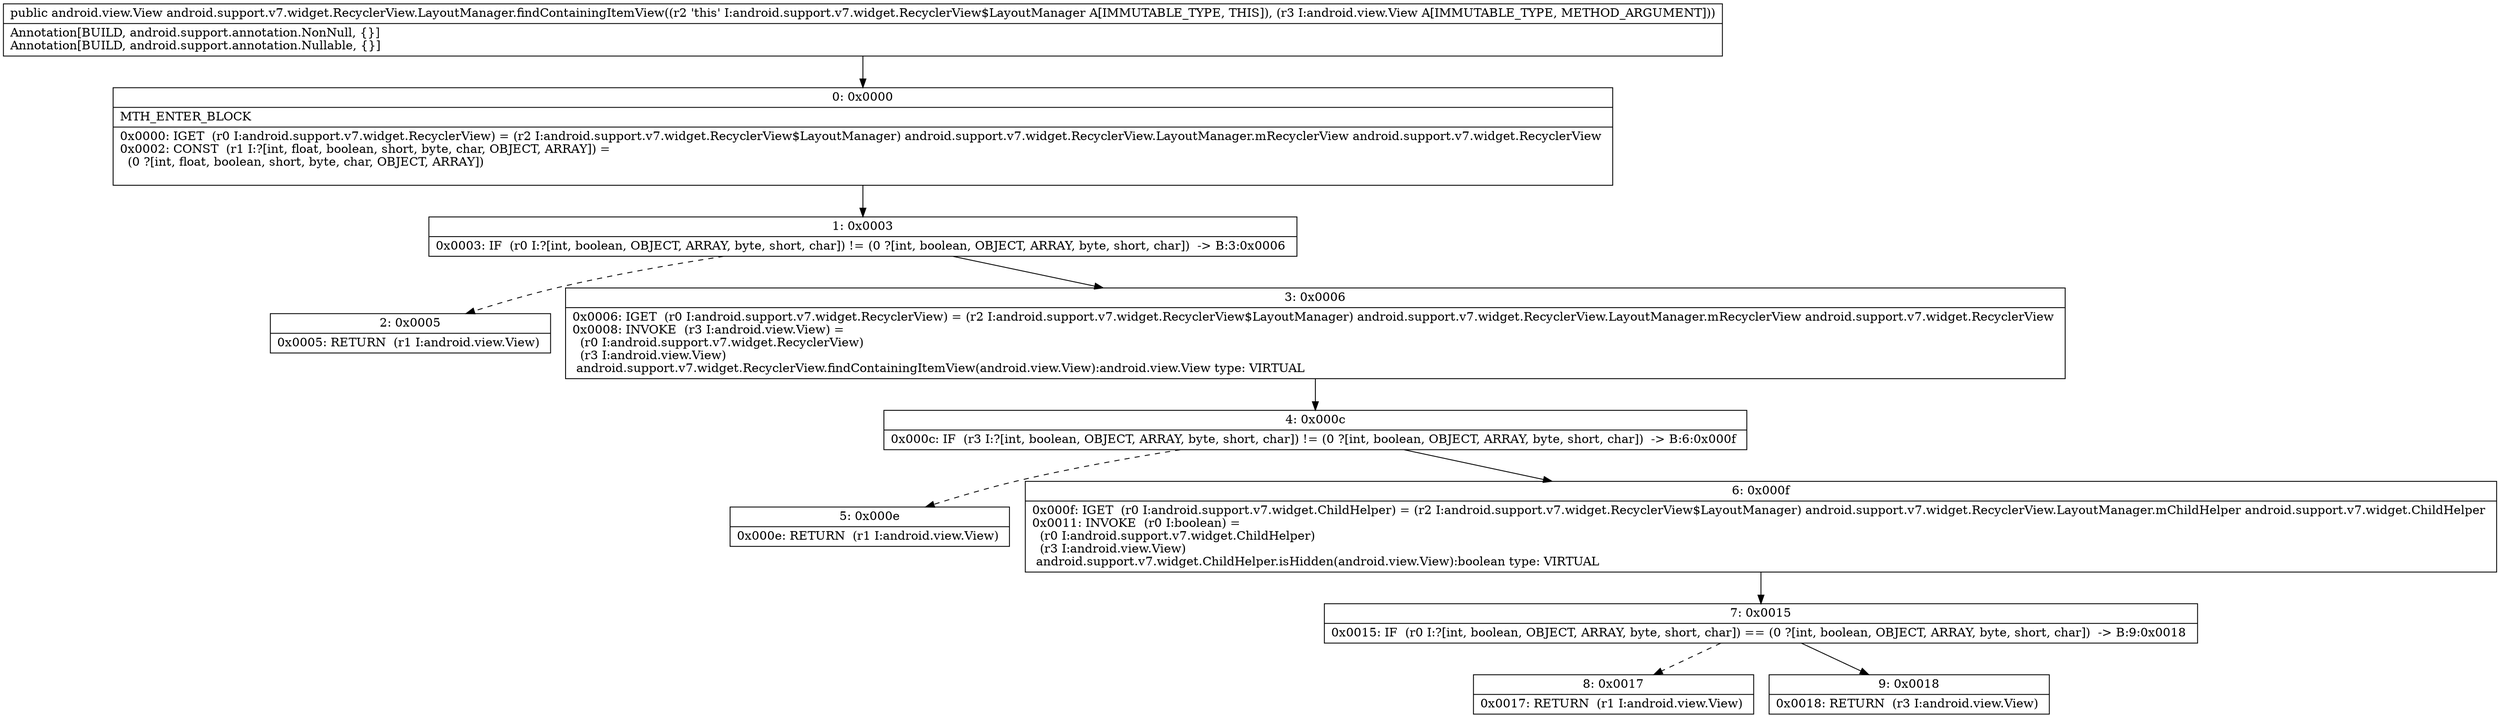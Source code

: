 digraph "CFG forandroid.support.v7.widget.RecyclerView.LayoutManager.findContainingItemView(Landroid\/view\/View;)Landroid\/view\/View;" {
Node_0 [shape=record,label="{0\:\ 0x0000|MTH_ENTER_BLOCK\l|0x0000: IGET  (r0 I:android.support.v7.widget.RecyclerView) = (r2 I:android.support.v7.widget.RecyclerView$LayoutManager) android.support.v7.widget.RecyclerView.LayoutManager.mRecyclerView android.support.v7.widget.RecyclerView \l0x0002: CONST  (r1 I:?[int, float, boolean, short, byte, char, OBJECT, ARRAY]) = \l  (0 ?[int, float, boolean, short, byte, char, OBJECT, ARRAY])\l \l}"];
Node_1 [shape=record,label="{1\:\ 0x0003|0x0003: IF  (r0 I:?[int, boolean, OBJECT, ARRAY, byte, short, char]) != (0 ?[int, boolean, OBJECT, ARRAY, byte, short, char])  \-\> B:3:0x0006 \l}"];
Node_2 [shape=record,label="{2\:\ 0x0005|0x0005: RETURN  (r1 I:android.view.View) \l}"];
Node_3 [shape=record,label="{3\:\ 0x0006|0x0006: IGET  (r0 I:android.support.v7.widget.RecyclerView) = (r2 I:android.support.v7.widget.RecyclerView$LayoutManager) android.support.v7.widget.RecyclerView.LayoutManager.mRecyclerView android.support.v7.widget.RecyclerView \l0x0008: INVOKE  (r3 I:android.view.View) = \l  (r0 I:android.support.v7.widget.RecyclerView)\l  (r3 I:android.view.View)\l android.support.v7.widget.RecyclerView.findContainingItemView(android.view.View):android.view.View type: VIRTUAL \l}"];
Node_4 [shape=record,label="{4\:\ 0x000c|0x000c: IF  (r3 I:?[int, boolean, OBJECT, ARRAY, byte, short, char]) != (0 ?[int, boolean, OBJECT, ARRAY, byte, short, char])  \-\> B:6:0x000f \l}"];
Node_5 [shape=record,label="{5\:\ 0x000e|0x000e: RETURN  (r1 I:android.view.View) \l}"];
Node_6 [shape=record,label="{6\:\ 0x000f|0x000f: IGET  (r0 I:android.support.v7.widget.ChildHelper) = (r2 I:android.support.v7.widget.RecyclerView$LayoutManager) android.support.v7.widget.RecyclerView.LayoutManager.mChildHelper android.support.v7.widget.ChildHelper \l0x0011: INVOKE  (r0 I:boolean) = \l  (r0 I:android.support.v7.widget.ChildHelper)\l  (r3 I:android.view.View)\l android.support.v7.widget.ChildHelper.isHidden(android.view.View):boolean type: VIRTUAL \l}"];
Node_7 [shape=record,label="{7\:\ 0x0015|0x0015: IF  (r0 I:?[int, boolean, OBJECT, ARRAY, byte, short, char]) == (0 ?[int, boolean, OBJECT, ARRAY, byte, short, char])  \-\> B:9:0x0018 \l}"];
Node_8 [shape=record,label="{8\:\ 0x0017|0x0017: RETURN  (r1 I:android.view.View) \l}"];
Node_9 [shape=record,label="{9\:\ 0x0018|0x0018: RETURN  (r3 I:android.view.View) \l}"];
MethodNode[shape=record,label="{public android.view.View android.support.v7.widget.RecyclerView.LayoutManager.findContainingItemView((r2 'this' I:android.support.v7.widget.RecyclerView$LayoutManager A[IMMUTABLE_TYPE, THIS]), (r3 I:android.view.View A[IMMUTABLE_TYPE, METHOD_ARGUMENT]))  | Annotation[BUILD, android.support.annotation.NonNull, \{\}]\lAnnotation[BUILD, android.support.annotation.Nullable, \{\}]\l}"];
MethodNode -> Node_0;
Node_0 -> Node_1;
Node_1 -> Node_2[style=dashed];
Node_1 -> Node_3;
Node_3 -> Node_4;
Node_4 -> Node_5[style=dashed];
Node_4 -> Node_6;
Node_6 -> Node_7;
Node_7 -> Node_8[style=dashed];
Node_7 -> Node_9;
}

